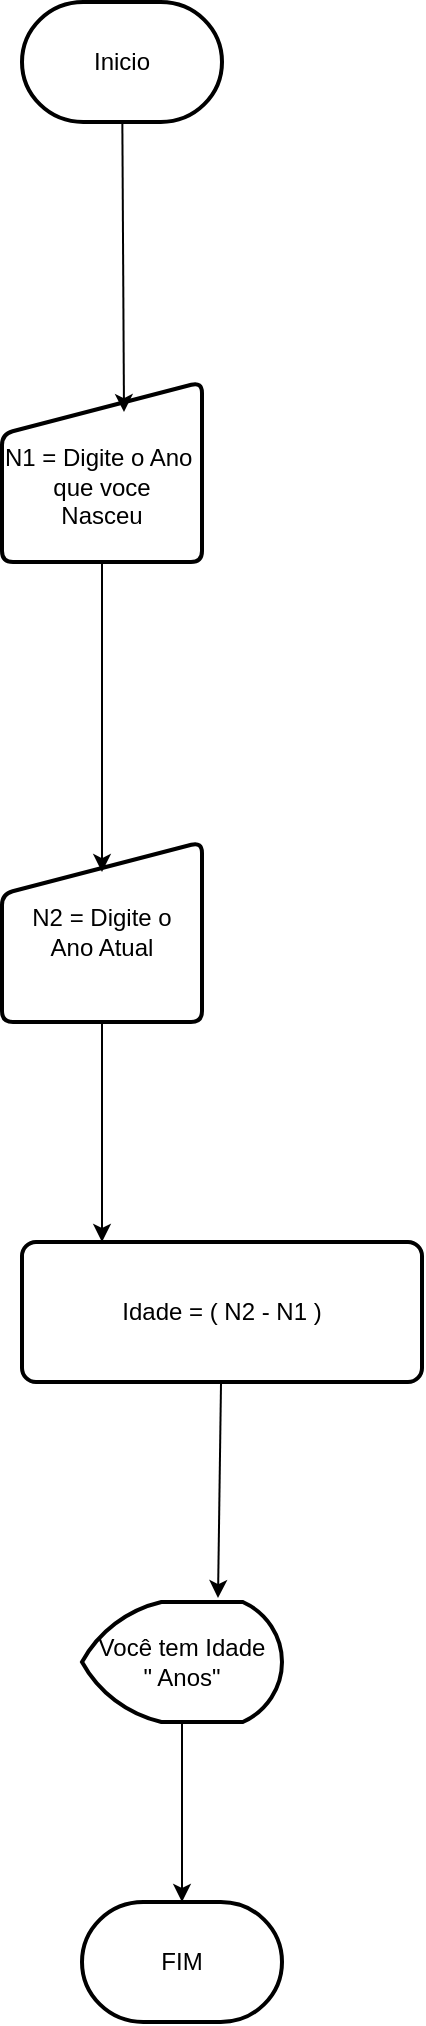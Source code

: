 <mxfile>
    <diagram id="HBVpgxquh0M8wkeK-brg" name="Page-1">
        <mxGraphModel dx="1086" dy="661" grid="1" gridSize="10" guides="1" tooltips="1" connect="1" arrows="1" fold="1" page="1" pageScale="1" pageWidth="850" pageHeight="1100" math="0" shadow="0">
            <root>
                <mxCell id="0"/>
                <mxCell id="1" parent="0"/>
                <mxCell id="2" value="Inicio" style="strokeWidth=2;html=1;shape=mxgraph.flowchart.terminator;whiteSpace=wrap;" parent="1" vertex="1">
                    <mxGeometry x="80" y="30" width="100" height="60" as="geometry"/>
                </mxCell>
                <mxCell id="3" value="&lt;div&gt;&lt;br&gt;&lt;/div&gt;N1 = Digite o Ano&amp;nbsp;&lt;div&gt;que voce&lt;/div&gt;&lt;div&gt;Nasceu&lt;/div&gt;" style="html=1;strokeWidth=2;shape=manualInput;whiteSpace=wrap;rounded=1;size=26;arcSize=11;" parent="1" vertex="1">
                    <mxGeometry x="70" y="220" width="100" height="90" as="geometry"/>
                </mxCell>
                <mxCell id="4" style="edgeStyle=none;html=1;entryX=0.61;entryY=0.167;entryDx=0;entryDy=0;entryPerimeter=0;" parent="1" source="2" target="3" edge="1">
                    <mxGeometry relative="1" as="geometry"/>
                </mxCell>
                <mxCell id="5" value="N2 = Digite o&lt;div&gt;Ano Atual&lt;/div&gt;" style="html=1;strokeWidth=2;shape=manualInput;whiteSpace=wrap;rounded=1;size=26;arcSize=11;" parent="1" vertex="1">
                    <mxGeometry x="70" y="450" width="100" height="90" as="geometry"/>
                </mxCell>
                <mxCell id="6" style="edgeStyle=none;html=1;entryX=0.5;entryY=0.167;entryDx=0;entryDy=0;entryPerimeter=0;" parent="1" source="3" target="5" edge="1">
                    <mxGeometry relative="1" as="geometry"/>
                </mxCell>
                <mxCell id="7" value="Idade = ( N2 - N1 )" style="rounded=1;whiteSpace=wrap;html=1;absoluteArcSize=1;arcSize=14;strokeWidth=2;" parent="1" vertex="1">
                    <mxGeometry x="80" y="650" width="200" height="70" as="geometry"/>
                </mxCell>
                <mxCell id="8" style="edgeStyle=none;html=1;entryX=0.2;entryY=0;entryDx=0;entryDy=0;entryPerimeter=0;" parent="1" source="5" target="7" edge="1">
                    <mxGeometry relative="1" as="geometry"/>
                </mxCell>
                <mxCell id="11" value="Você tem Idade&lt;div&gt;&quot; Anos&quot;&lt;/div&gt;" style="strokeWidth=2;html=1;shape=mxgraph.flowchart.display;whiteSpace=wrap;" parent="1" vertex="1">
                    <mxGeometry x="110" y="830" width="100" height="60" as="geometry"/>
                </mxCell>
                <mxCell id="12" style="edgeStyle=none;html=1;entryX=0.68;entryY=-0.033;entryDx=0;entryDy=0;entryPerimeter=0;" parent="1" source="7" target="11" edge="1">
                    <mxGeometry relative="1" as="geometry"/>
                </mxCell>
                <mxCell id="13" value="FIM" style="strokeWidth=2;html=1;shape=mxgraph.flowchart.terminator;whiteSpace=wrap;" vertex="1" parent="1">
                    <mxGeometry x="110" y="980" width="100" height="60" as="geometry"/>
                </mxCell>
                <mxCell id="14" style="edgeStyle=none;html=1;entryX=0.5;entryY=0;entryDx=0;entryDy=0;entryPerimeter=0;" edge="1" parent="1" source="11" target="13">
                    <mxGeometry relative="1" as="geometry"/>
                </mxCell>
            </root>
        </mxGraphModel>
    </diagram>
</mxfile>
